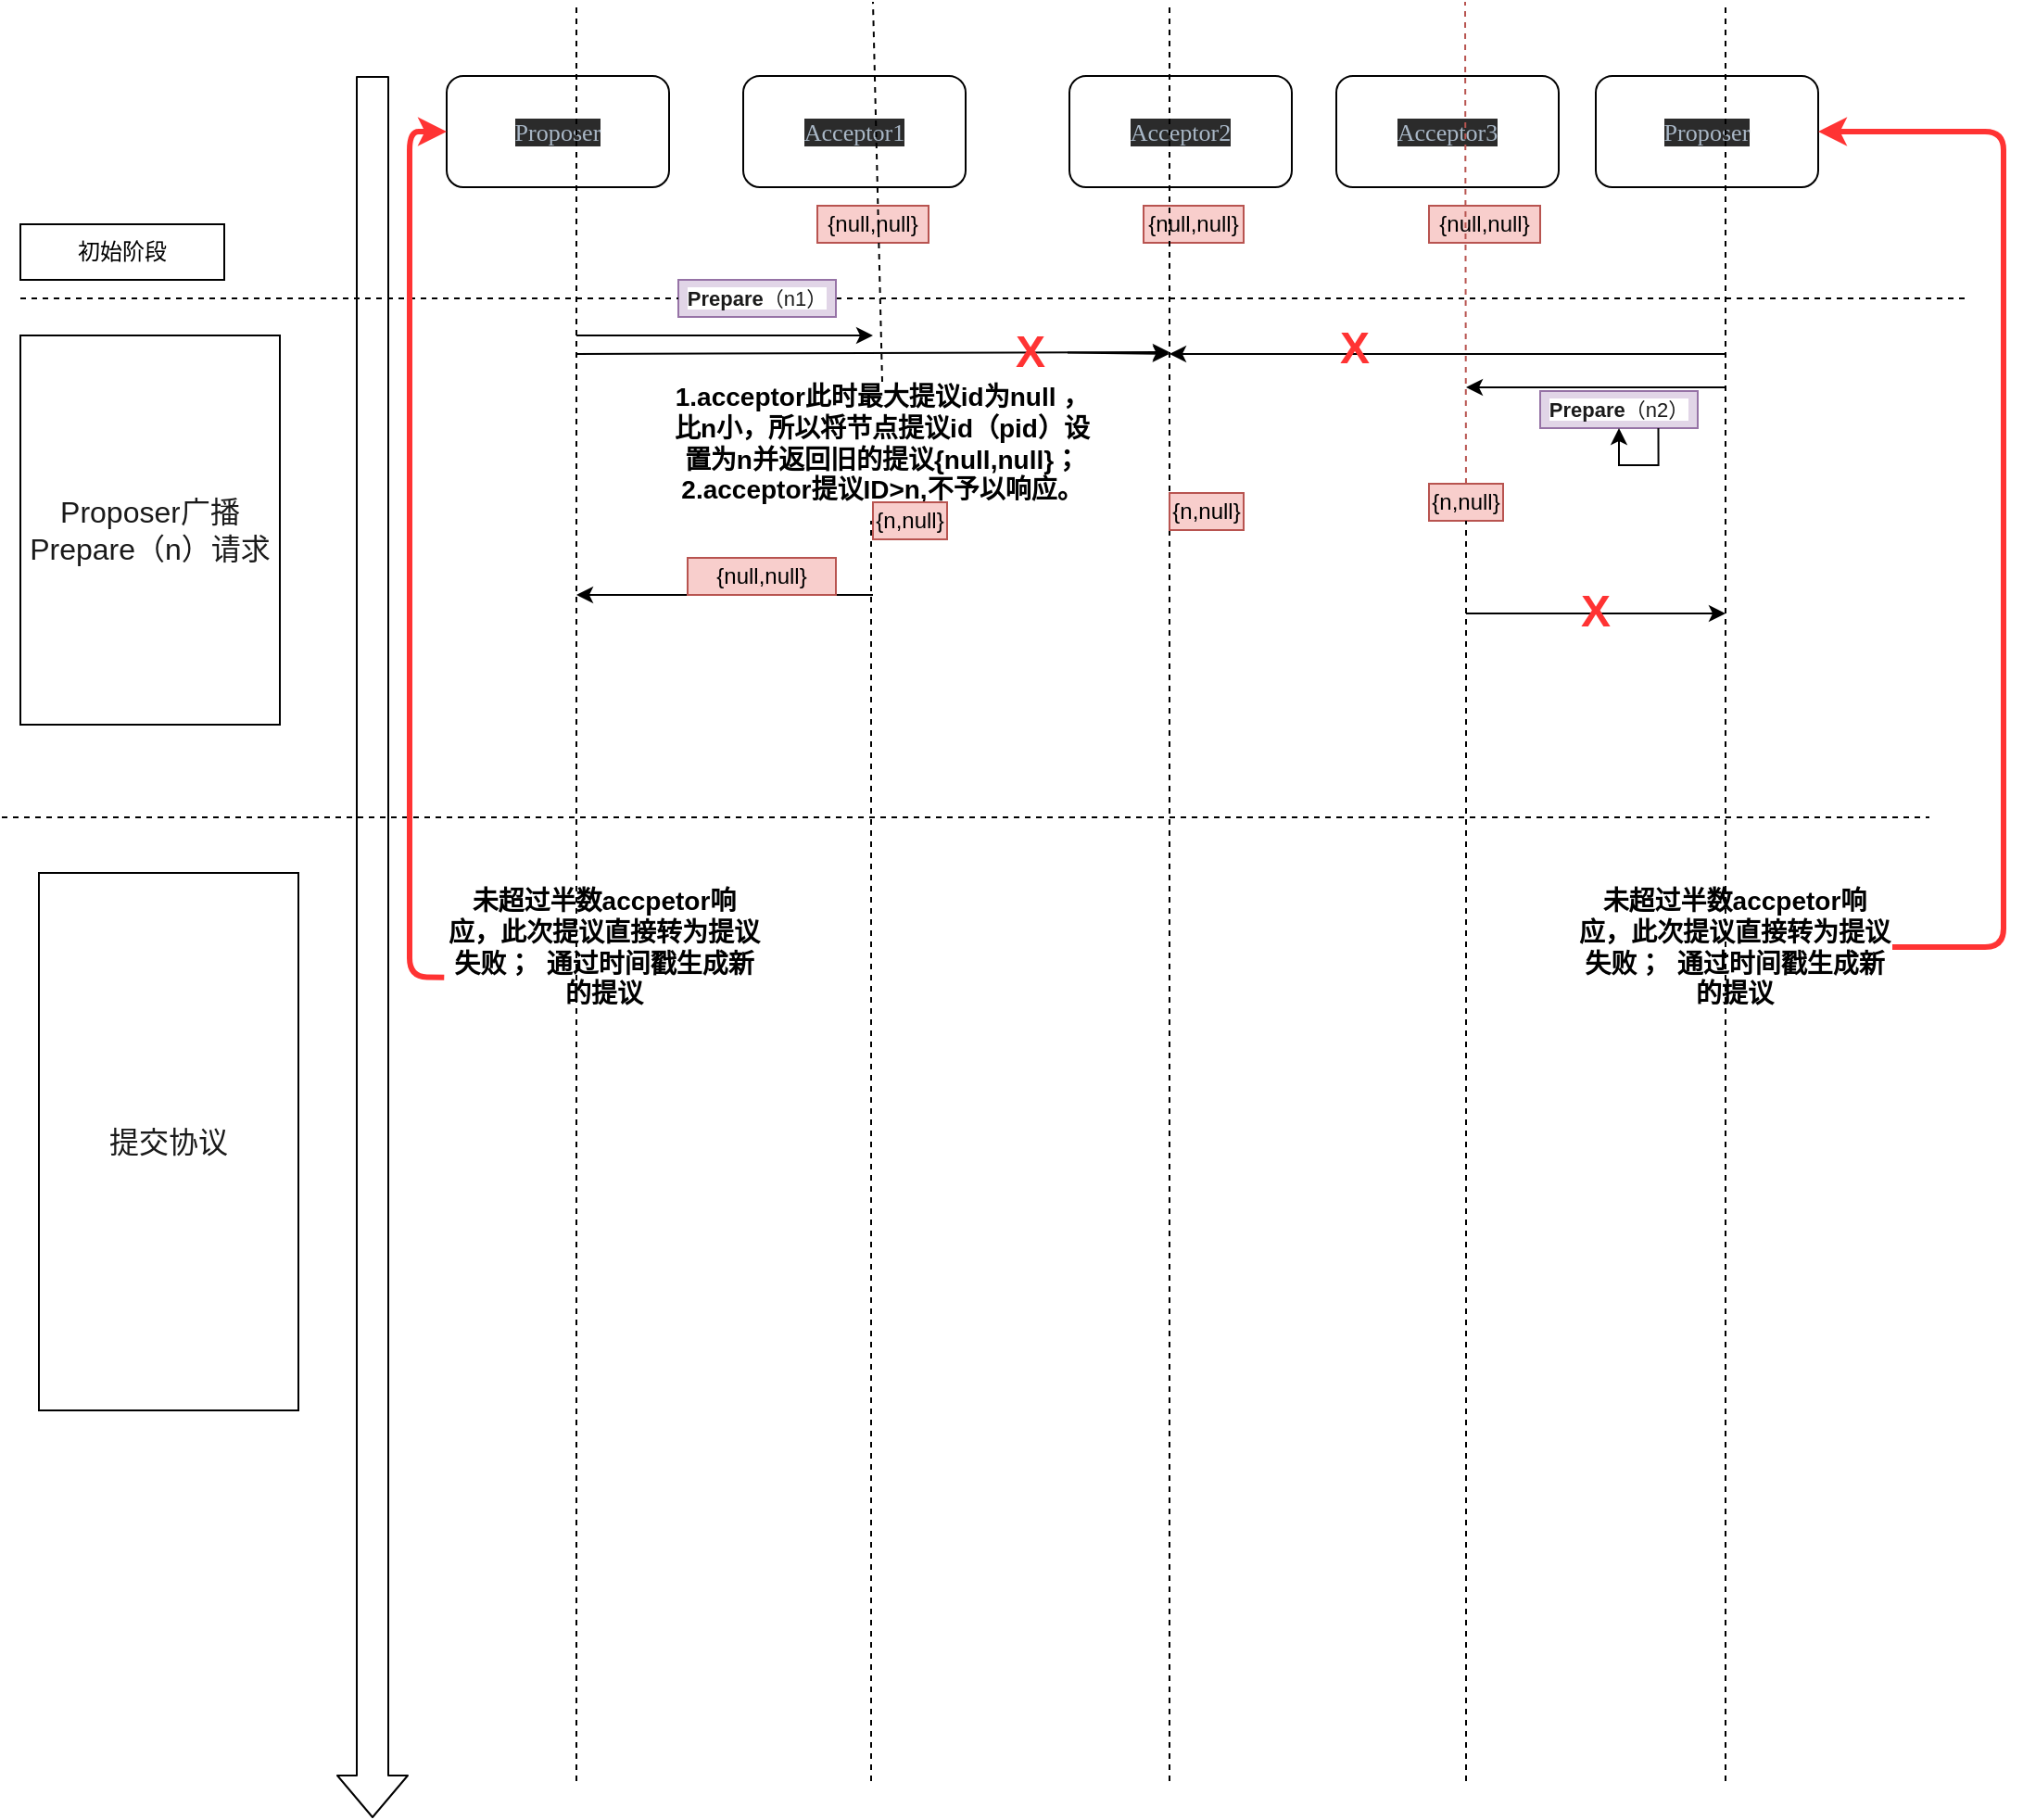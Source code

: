 <mxfile version="12.9.7" type="github">
  <diagram id="M0PGXJwdsvFOqRE9-65m" name="Page-1">
    <mxGraphModel dx="1141" dy="565" grid="1" gridSize="10" guides="1" tooltips="1" connect="1" arrows="1" fold="1" page="1" pageScale="1" pageWidth="1169" pageHeight="1654" math="0" shadow="0">
      <root>
        <mxCell id="0" />
        <mxCell id="1" parent="0" />
        <mxCell id="d5zdl-OilqCygrEVPEpH-97" value="&lt;pre style=&quot;background-color: #2b2b2b ; color: #a9b7c6 ; font-family: &amp;#34;consolas&amp;#34; ; font-size: 9.8pt&quot;&gt;Proposer&lt;/pre&gt;" style="rounded=1;whiteSpace=wrap;html=1;" vertex="1" parent="1">
          <mxGeometry x="260" y="90" width="120" height="60" as="geometry" />
        </mxCell>
        <mxCell id="d5zdl-OilqCygrEVPEpH-98" value="&lt;pre style=&quot;background-color: #2b2b2b ; color: #a9b7c6 ; font-family: &amp;#34;consolas&amp;#34; ; font-size: 9.8pt&quot;&gt;&lt;pre style=&quot;font-family: &amp;#34;consolas&amp;#34; ; font-size: 9.8pt&quot;&gt;Acceptor1&lt;/pre&gt;&lt;/pre&gt;" style="rounded=1;whiteSpace=wrap;html=1;" vertex="1" parent="1">
          <mxGeometry x="420" y="90" width="120" height="60" as="geometry" />
        </mxCell>
        <mxCell id="d5zdl-OilqCygrEVPEpH-99" value="&lt;pre style=&quot;background-color: #2b2b2b ; color: #a9b7c6 ; font-family: &amp;#34;consolas&amp;#34; ; font-size: 9.8pt&quot;&gt;&lt;pre style=&quot;font-family: &amp;#34;consolas&amp;#34; ; font-size: 9.8pt&quot;&gt;Acceptor2&lt;/pre&gt;&lt;/pre&gt;" style="rounded=1;whiteSpace=wrap;html=1;" vertex="1" parent="1">
          <mxGeometry x="596" y="90" width="120" height="60" as="geometry" />
        </mxCell>
        <mxCell id="d5zdl-OilqCygrEVPEpH-100" value="" style="shape=flexArrow;endArrow=classic;html=1;width=17;endSize=7.17;" edge="1" parent="1">
          <mxGeometry width="50" height="50" relative="1" as="geometry">
            <mxPoint x="220" y="90" as="sourcePoint" />
            <mxPoint x="220" y="1030" as="targetPoint" />
          </mxGeometry>
        </mxCell>
        <mxCell id="d5zdl-OilqCygrEVPEpH-101" value="" style="endArrow=none;dashed=1;html=1;" edge="1" parent="1" source="d5zdl-OilqCygrEVPEpH-121">
          <mxGeometry width="50" height="50" relative="1" as="geometry">
            <mxPoint x="30" y="210" as="sourcePoint" />
            <mxPoint x="1080" y="210" as="targetPoint" />
          </mxGeometry>
        </mxCell>
        <mxCell id="d5zdl-OilqCygrEVPEpH-102" value="&lt;pre style=&quot;background-color: #2b2b2b ; color: #a9b7c6 ; font-family: &amp;#34;consolas&amp;#34; ; font-size: 9.8pt&quot;&gt;&lt;pre style=&quot;font-family: &amp;#34;consolas&amp;#34; ; font-size: 9.8pt&quot;&gt;Acceptor3&lt;/pre&gt;&lt;/pre&gt;" style="rounded=1;whiteSpace=wrap;html=1;" vertex="1" parent="1">
          <mxGeometry x="740" y="90" width="120" height="60" as="geometry" />
        </mxCell>
        <mxCell id="d5zdl-OilqCygrEVPEpH-103" value="初始阶段" style="rounded=0;whiteSpace=wrap;html=1;" vertex="1" parent="1">
          <mxGeometry x="30" y="170" width="110" height="30" as="geometry" />
        </mxCell>
        <mxCell id="d5zdl-OilqCygrEVPEpH-104" value="{null,null}" style="text;html=1;strokeColor=#b85450;fillColor=#f8cecc;align=center;verticalAlign=middle;whiteSpace=wrap;rounded=0;" vertex="1" parent="1">
          <mxGeometry x="460" y="160" width="60" height="20" as="geometry" />
        </mxCell>
        <mxCell id="d5zdl-OilqCygrEVPEpH-105" value="{null,null}" style="text;html=1;strokeColor=#b85450;fillColor=#f8cecc;align=center;verticalAlign=middle;whiteSpace=wrap;rounded=0;" vertex="1" parent="1">
          <mxGeometry x="636" y="160" width="54" height="20" as="geometry" />
        </mxCell>
        <mxCell id="d5zdl-OilqCygrEVPEpH-106" value="{null,null}" style="text;html=1;strokeColor=#b85450;fillColor=#f8cecc;align=center;verticalAlign=middle;whiteSpace=wrap;rounded=0;" vertex="1" parent="1">
          <mxGeometry x="790" y="160" width="60" height="20" as="geometry" />
        </mxCell>
        <mxCell id="d5zdl-OilqCygrEVPEpH-107" value="&lt;span style=&quot;color: rgb(26 , 26 , 26) ; font-family: , &amp;#34;blinkmacsystemfont&amp;#34; , &amp;#34;helvetica neue&amp;#34; , &amp;#34;pingfang sc&amp;#34; , &amp;#34;microsoft yahei&amp;#34; , &amp;#34;source han sans sc&amp;#34; , &amp;#34;noto sans cjk sc&amp;#34; , &amp;#34;wenquanyi micro hei&amp;#34; , sans-serif ; font-size: medium ; text-align: left ; background-color: rgb(255 , 255 , 255)&quot;&gt;Proposer&lt;/span&gt;&lt;span style=&quot;color: rgb(26 , 26 , 26) ; font-family: , &amp;#34;blinkmacsystemfont&amp;#34; , &amp;#34;helvetica neue&amp;#34; , &amp;#34;pingfang sc&amp;#34; , &amp;#34;microsoft yahei&amp;#34; , &amp;#34;source han sans sc&amp;#34; , &amp;#34;noto sans cjk sc&amp;#34; , &amp;#34;wenquanyi micro hei&amp;#34; , sans-serif ; font-size: medium ; text-align: left ; background-color: rgb(255 , 255 , 255)&quot;&gt;广播Prepare（n）请求&lt;/span&gt;" style="rounded=0;whiteSpace=wrap;html=1;" vertex="1" parent="1">
          <mxGeometry x="30" y="230" width="140" height="210" as="geometry" />
        </mxCell>
        <mxCell id="d5zdl-OilqCygrEVPEpH-108" value="" style="endArrow=none;dashed=1;html=1;" edge="1" parent="1">
          <mxGeometry width="50" height="50" relative="1" as="geometry">
            <mxPoint x="330" y="1010" as="sourcePoint" />
            <mxPoint x="330" y="50" as="targetPoint" />
          </mxGeometry>
        </mxCell>
        <mxCell id="d5zdl-OilqCygrEVPEpH-109" value="" style="endArrow=none;dashed=1;html=1;exitX=0.5;exitY=0;exitDx=0;exitDy=0;" edge="1" parent="1" source="d5zdl-OilqCygrEVPEpH-115">
          <mxGeometry width="50" height="50" relative="1" as="geometry">
            <mxPoint x="490" y="922.4" as="sourcePoint" />
            <mxPoint x="490" y="50" as="targetPoint" />
          </mxGeometry>
        </mxCell>
        <mxCell id="d5zdl-OilqCygrEVPEpH-110" value="" style="endArrow=none;dashed=1;html=1;" edge="1" parent="1">
          <mxGeometry width="50" height="50" relative="1" as="geometry">
            <mxPoint x="650" y="1010" as="sourcePoint" />
            <mxPoint x="650" y="50" as="targetPoint" />
          </mxGeometry>
        </mxCell>
        <mxCell id="d5zdl-OilqCygrEVPEpH-111" value="" style="endArrow=none;dashed=1;html=1;fillColor=#f8cecc;strokeColor=#b85450;" edge="1" parent="1" source="d5zdl-OilqCygrEVPEpH-119">
          <mxGeometry width="50" height="50" relative="1" as="geometry">
            <mxPoint x="809.5" y="922.4" as="sourcePoint" />
            <mxPoint x="809.5" y="50" as="targetPoint" />
          </mxGeometry>
        </mxCell>
        <mxCell id="d5zdl-OilqCygrEVPEpH-112" value="" style="endArrow=classic;html=1;" edge="1" parent="1">
          <mxGeometry width="50" height="50" relative="1" as="geometry">
            <mxPoint x="330" y="230" as="sourcePoint" />
            <mxPoint x="490" y="230" as="targetPoint" />
          </mxGeometry>
        </mxCell>
        <mxCell id="d5zdl-OilqCygrEVPEpH-113" value="" style="endArrow=classic;html=1;" edge="1" parent="1">
          <mxGeometry width="50" height="50" relative="1" as="geometry">
            <mxPoint x="595" y="239.267" as="sourcePoint" />
            <mxPoint x="650" y="240" as="targetPoint" />
          </mxGeometry>
        </mxCell>
        <mxCell id="d5zdl-OilqCygrEVPEpH-114" value="" style="endArrow=classic;html=1;" edge="1" parent="1">
          <mxGeometry width="50" height="50" relative="1" as="geometry">
            <mxPoint x="950" y="258" as="sourcePoint" />
            <mxPoint x="810" y="258" as="targetPoint" />
          </mxGeometry>
        </mxCell>
        <mxCell id="d5zdl-OilqCygrEVPEpH-115" value="&lt;b&gt;&lt;font style=&quot;font-size: 14px&quot;&gt;1.acceptor此时最大提议id为null ，比n小，所以将节点提议id（pid）设置为n并返回旧的提议{null,null}；&lt;br&gt;2.acceptor提议ID&amp;gt;n,不予以响应。&lt;/font&gt;&lt;/b&gt;" style="text;html=1;strokeColor=none;fillColor=none;align=center;verticalAlign=middle;whiteSpace=wrap;rounded=0;" vertex="1" parent="1">
          <mxGeometry x="380" y="255" width="230" height="65" as="geometry" />
        </mxCell>
        <mxCell id="d5zdl-OilqCygrEVPEpH-116" value="" style="endArrow=none;dashed=1;html=1;" edge="1" parent="1">
          <mxGeometry width="50" height="50" relative="1" as="geometry">
            <mxPoint x="489" y="1010" as="sourcePoint" />
            <mxPoint x="489" y="330" as="targetPoint" />
          </mxGeometry>
        </mxCell>
        <mxCell id="d5zdl-OilqCygrEVPEpH-117" value="{n,null}" style="text;html=1;strokeColor=#b85450;fillColor=#f8cecc;align=center;verticalAlign=middle;whiteSpace=wrap;rounded=0;" vertex="1" parent="1">
          <mxGeometry x="490" y="320" width="40" height="20" as="geometry" />
        </mxCell>
        <mxCell id="d5zdl-OilqCygrEVPEpH-118" value="{n,null}" style="text;html=1;strokeColor=#b85450;fillColor=#f8cecc;align=center;verticalAlign=middle;whiteSpace=wrap;rounded=0;" vertex="1" parent="1">
          <mxGeometry x="650" y="315" width="40" height="20" as="geometry" />
        </mxCell>
        <mxCell id="d5zdl-OilqCygrEVPEpH-119" value="{n,null}" style="text;html=1;strokeColor=#b85450;fillColor=#f8cecc;align=center;verticalAlign=middle;whiteSpace=wrap;rounded=0;" vertex="1" parent="1">
          <mxGeometry x="790" y="310" width="40" height="20" as="geometry" />
        </mxCell>
        <mxCell id="d5zdl-OilqCygrEVPEpH-120" value="" style="endArrow=none;dashed=1;html=1;" edge="1" parent="1" target="d5zdl-OilqCygrEVPEpH-119">
          <mxGeometry width="50" height="50" relative="1" as="geometry">
            <mxPoint x="810" y="1010" as="sourcePoint" />
            <mxPoint x="809.5" y="50" as="targetPoint" />
          </mxGeometry>
        </mxCell>
        <mxCell id="d5zdl-OilqCygrEVPEpH-121" value="&lt;span style=&quot;color: rgb(26 , 26 , 26) ; text-align: left ; background-color: rgb(255 , 255 , 255) ; font-size: 11px&quot;&gt;&lt;b&gt;Prepare&lt;/b&gt;（n1）&lt;/span&gt;" style="text;html=1;strokeColor=#9673a6;fillColor=#e1d5e7;align=center;verticalAlign=middle;whiteSpace=wrap;rounded=0;" vertex="1" parent="1">
          <mxGeometry x="385" y="200" width="85" height="20" as="geometry" />
        </mxCell>
        <mxCell id="d5zdl-OilqCygrEVPEpH-122" value="" style="endArrow=none;dashed=1;html=1;" edge="1" parent="1" target="d5zdl-OilqCygrEVPEpH-121">
          <mxGeometry width="50" height="50" relative="1" as="geometry">
            <mxPoint x="30" y="210" as="sourcePoint" />
            <mxPoint x="930" y="210" as="targetPoint" />
          </mxGeometry>
        </mxCell>
        <mxCell id="d5zdl-OilqCygrEVPEpH-123" value="" style="endArrow=classic;html=1;" edge="1" parent="1">
          <mxGeometry width="50" height="50" relative="1" as="geometry">
            <mxPoint x="490" y="370" as="sourcePoint" />
            <mxPoint x="330" y="370" as="targetPoint" />
          </mxGeometry>
        </mxCell>
        <mxCell id="d5zdl-OilqCygrEVPEpH-124" value="" style="endArrow=classic;html=1;" edge="1" parent="1">
          <mxGeometry width="50" height="50" relative="1" as="geometry">
            <mxPoint x="810" y="380" as="sourcePoint" />
            <mxPoint x="950" y="380" as="targetPoint" />
          </mxGeometry>
        </mxCell>
        <mxCell id="d5zdl-OilqCygrEVPEpH-125" value="{null,null}" style="text;html=1;strokeColor=#b85450;fillColor=#f8cecc;align=center;verticalAlign=middle;whiteSpace=wrap;rounded=0;" vertex="1" parent="1">
          <mxGeometry x="390" y="350" width="80" height="20" as="geometry" />
        </mxCell>
        <mxCell id="d5zdl-OilqCygrEVPEpH-126" value="" style="endArrow=none;dashed=1;html=1;" edge="1" parent="1">
          <mxGeometry width="50" height="50" relative="1" as="geometry">
            <mxPoint x="20" y="490" as="sourcePoint" />
            <mxPoint x="1060" y="490" as="targetPoint" />
          </mxGeometry>
        </mxCell>
        <mxCell id="d5zdl-OilqCygrEVPEpH-127" value="&lt;div style=&quot;text-align: left&quot;&gt;&lt;font color=&quot;#1a1a1a&quot; size=&quot;3&quot;&gt;&lt;span style=&quot;background-color: rgb(255 , 255 , 255)&quot;&gt;提交协议&lt;/span&gt;&lt;/font&gt;&lt;/div&gt;" style="rounded=0;whiteSpace=wrap;html=1;" vertex="1" parent="1">
          <mxGeometry x="40" y="520" width="140" height="290" as="geometry" />
        </mxCell>
        <mxCell id="d5zdl-OilqCygrEVPEpH-128" value="&lt;font size=&quot;1&quot; color=&quot;#ff3333&quot;&gt;&lt;b style=&quot;font-size: 24px&quot;&gt;X&lt;/b&gt;&lt;/font&gt;" style="text;html=1;strokeColor=none;fillColor=none;align=center;verticalAlign=middle;whiteSpace=wrap;rounded=0;" vertex="1" parent="1">
          <mxGeometry x="860" y="371" width="40" height="15" as="geometry" />
        </mxCell>
        <mxCell id="d5zdl-OilqCygrEVPEpH-129" value="&lt;pre style=&quot;background-color: #2b2b2b ; color: #a9b7c6 ; font-family: &amp;#34;consolas&amp;#34; ; font-size: 9.8pt&quot;&gt;Proposer&lt;/pre&gt;" style="rounded=1;whiteSpace=wrap;html=1;" vertex="1" parent="1">
          <mxGeometry x="880" y="90" width="120" height="60" as="geometry" />
        </mxCell>
        <mxCell id="d5zdl-OilqCygrEVPEpH-130" value="" style="endArrow=none;dashed=1;html=1;" edge="1" parent="1">
          <mxGeometry width="50" height="50" relative="1" as="geometry">
            <mxPoint x="950" y="1010" as="sourcePoint" />
            <mxPoint x="950" y="50" as="targetPoint" />
          </mxGeometry>
        </mxCell>
        <mxCell id="d5zdl-OilqCygrEVPEpH-131" value="" style="endArrow=classic;html=1;" edge="1" parent="1">
          <mxGeometry width="50" height="50" relative="1" as="geometry">
            <mxPoint x="330" y="240" as="sourcePoint" />
            <mxPoint x="650" y="239" as="targetPoint" />
          </mxGeometry>
        </mxCell>
        <mxCell id="d5zdl-OilqCygrEVPEpH-132" value="" style="endArrow=classic;html=1;" edge="1" parent="1">
          <mxGeometry width="50" height="50" relative="1" as="geometry">
            <mxPoint x="950" y="240" as="sourcePoint" />
            <mxPoint x="650" y="240" as="targetPoint" />
          </mxGeometry>
        </mxCell>
        <mxCell id="d5zdl-OilqCygrEVPEpH-133" value="&lt;font size=&quot;1&quot; color=&quot;#ff3333&quot;&gt;&lt;b style=&quot;font-size: 24px&quot;&gt;X&lt;/b&gt;&lt;/font&gt;" style="text;html=1;strokeColor=none;fillColor=none;align=center;verticalAlign=middle;whiteSpace=wrap;rounded=0;" vertex="1" parent="1">
          <mxGeometry x="555" y="229" width="40" height="20" as="geometry" />
        </mxCell>
        <mxCell id="d5zdl-OilqCygrEVPEpH-134" value="&lt;font size=&quot;1&quot; color=&quot;#ff3333&quot;&gt;&lt;b style=&quot;font-size: 24px&quot;&gt;X&lt;/b&gt;&lt;/font&gt;" style="text;html=1;strokeColor=none;fillColor=none;align=center;verticalAlign=middle;whiteSpace=wrap;rounded=0;" vertex="1" parent="1">
          <mxGeometry x="730" y="227" width="40" height="20" as="geometry" />
        </mxCell>
        <mxCell id="d5zdl-OilqCygrEVPEpH-135" value="&lt;b&gt;&lt;font style=&quot;font-size: 14px&quot;&gt;未超过半数accpetor响应，此次提议直接转为提议失败；&amp;nbsp; 通过时间戳生成新的提议&lt;/font&gt;&lt;/b&gt;" style="text;html=1;strokeColor=none;fillColor=none;align=center;verticalAlign=middle;whiteSpace=wrap;rounded=0;" vertex="1" parent="1">
          <mxGeometry x="260" y="510" width="170" height="100" as="geometry" />
        </mxCell>
        <mxCell id="d5zdl-OilqCygrEVPEpH-136" value="&lt;b&gt;&lt;font style=&quot;font-size: 14px&quot;&gt;未超过半数accpetor响应，此次提议直接转为提议失败；&amp;nbsp; 通过时间戳生成新的提议&lt;/font&gt;&lt;/b&gt;" style="text;html=1;strokeColor=none;fillColor=none;align=center;verticalAlign=middle;whiteSpace=wrap;rounded=0;" vertex="1" parent="1">
          <mxGeometry x="870" y="510" width="170" height="100" as="geometry" />
        </mxCell>
        <mxCell id="d5zdl-OilqCygrEVPEpH-137" value="" style="endArrow=classic;html=1;entryX=1;entryY=0.5;entryDx=0;entryDy=0;fillColor=#e51400;strokeColor=#FF3333;strokeWidth=3;" edge="1" parent="1" source="d5zdl-OilqCygrEVPEpH-136" target="d5zdl-OilqCygrEVPEpH-129">
          <mxGeometry width="50" height="50" relative="1" as="geometry">
            <mxPoint x="1040" y="610" as="sourcePoint" />
            <mxPoint x="1141.6" y="560" as="targetPoint" />
            <Array as="points">
              <mxPoint x="1100" y="560" />
              <mxPoint x="1100" y="120" />
            </Array>
          </mxGeometry>
        </mxCell>
        <mxCell id="d5zdl-OilqCygrEVPEpH-138" value="" style="endArrow=classic;html=1;exitX=-0.008;exitY=0.664;exitDx=0;exitDy=0;exitPerimeter=0;entryX=0;entryY=0.5;entryDx=0;entryDy=0;fillColor=#e51400;strokeColor=#FF3333;strokeWidth=3;" edge="1" parent="1" source="d5zdl-OilqCygrEVPEpH-135" target="d5zdl-OilqCygrEVPEpH-97">
          <mxGeometry width="50" height="50" relative="1" as="geometry">
            <mxPoint x="340" y="480" as="sourcePoint" />
            <mxPoint x="240" y="120" as="targetPoint" />
            <Array as="points">
              <mxPoint x="240" y="576" />
              <mxPoint x="240" y="120" />
            </Array>
          </mxGeometry>
        </mxCell>
        <mxCell id="d5zdl-OilqCygrEVPEpH-140" value="&lt;span style=&quot;color: rgb(26 , 26 , 26) ; text-align: left ; background-color: rgb(255 , 255 , 255) ; font-size: 11px&quot;&gt;&lt;b&gt;Prepare&lt;/b&gt;（n2）&lt;/span&gt;" style="text;html=1;strokeColor=#9673a6;fillColor=#e1d5e7;align=center;verticalAlign=middle;whiteSpace=wrap;rounded=0;" vertex="1" parent="1">
          <mxGeometry x="850" y="260" width="85" height="20" as="geometry" />
        </mxCell>
        <mxCell id="d5zdl-OilqCygrEVPEpH-141" style="edgeStyle=orthogonalEdgeStyle;rounded=0;orthogonalLoop=1;jettySize=auto;html=1;exitX=0.75;exitY=1;exitDx=0;exitDy=0;" edge="1" parent="1" source="d5zdl-OilqCygrEVPEpH-140" target="d5zdl-OilqCygrEVPEpH-140">
          <mxGeometry relative="1" as="geometry" />
        </mxCell>
      </root>
    </mxGraphModel>
  </diagram>
</mxfile>
